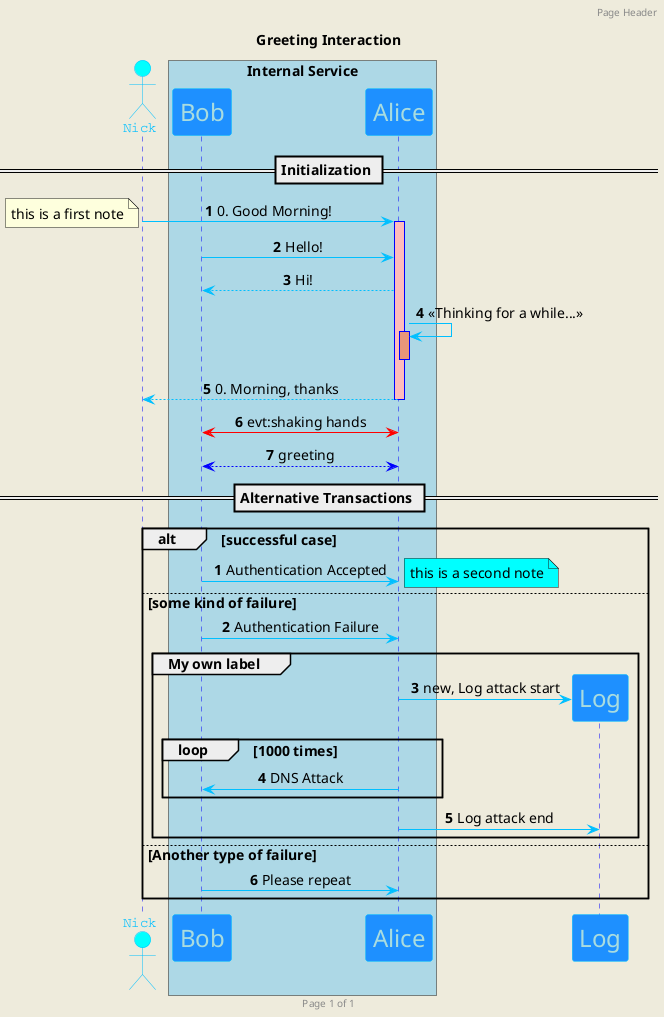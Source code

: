 @startuml

' use skinparam to change font and color
skinparam backgroundColor #EEEBDC
'skinparam handwritten true
'skinparam monochrome true
skinparam shadowing false
'skinparam monochrome reverse
skinparam defaultFontSize 14
skinparam classFontName Helvetica
skinparam sequenceMessageAlign center

skinparam sequence {
	ArrowColor DeepSkyBlue
	ActorBorderColor DeepSkyBlue
	LifeLineBorderColor blue
	LifeLineBackgroundColor #A9DCDF
	
	ParticipantBorderColor DeepSkyBlue
	ParticipantBackgroundColor DodgerBlue
	ParticipantFontName Impact
	ParticipantFontSize 24
	ParticipantFontColor #A9DCDF
	
	ActorBackgroundColor aqua
	ActorFontColor DeepSkyBlue
	ActorFontSize 14
	ActorFontName Courier
}


header Page Header
footer Page %page% of %lastpage%

title Greeting Interaction


autonumber

Actor Nick


box "Internal Service" #LightBlue
	participant Bob
	participant Alice
end box

== Initialization ==

Nick -> Alice: 0. Good Morning!
' start life swimlane
activate Alice #FFBBBB

note left: this is a first note

Bob -> Alice: Hello!
Alice --> Bob: Hi!

' Comment line starts with single quote
' newpage 

Alice -> Alice: <<Thinking for a while...>>
activate Alice  #DarkSalmon
deactivate Alice

Alice --> Nick: 0. Morning, thanks

' end the life lane
deactivate Alice

Bob <-[#red]> Alice: evt:shaking hands
Bob <-[#0000FF]-> Alice: greeting




== Alternative Transactions ==

autonumber 1
alt successful case

	Bob -> Alice: Authentication Accepted
	note right #aqua: this is a second note 
	
else some kind of failure

	Bob -> Alice: Authentication Failure
	group My own label
	    create Log
		Alice -> Log : new, Log attack start
	    loop 1000 times
	        Alice -> Bob: DNS Attack
	    end
		Alice -> Log : Log attack end
	end
	
else Another type of failure

   Bob -> Alice: Please repeat
   
end
@enduml